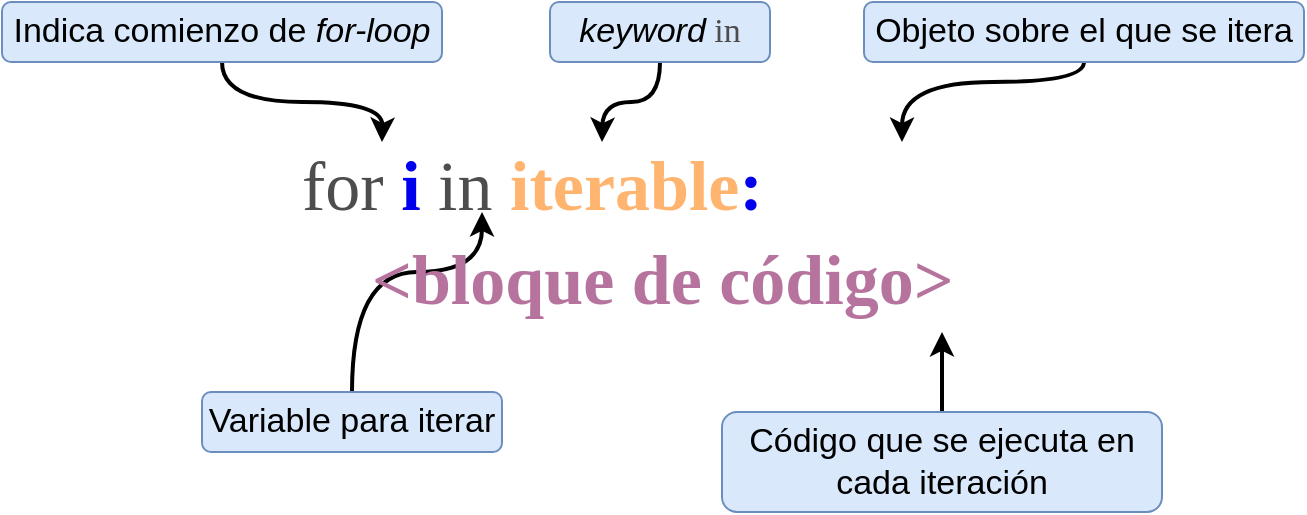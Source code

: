 <mxfile version="14.9.6" type="device"><diagram id="C5RBs43oDa-KdzZeNtuy" name="Page-1"><mxGraphModel dx="1137" dy="680" grid="1" gridSize="10" guides="1" tooltips="1" connect="1" arrows="1" fold="1" page="1" pageScale="1" pageWidth="827" pageHeight="1169" math="0" shadow="0"><root><mxCell id="WIyWlLk6GJQsqaUBKTNV-0"/><mxCell id="WIyWlLk6GJQsqaUBKTNV-1" parent="WIyWlLk6GJQsqaUBKTNV-0"/><mxCell id="_yVkSEYMo5gRJdjyurk4-16" style="edgeStyle=orthogonalEdgeStyle;rounded=0;orthogonalLoop=1;jettySize=auto;html=1;exitX=0.5;exitY=1;exitDx=0;exitDy=0;strokeWidth=2;curved=1;" edge="1" parent="WIyWlLk6GJQsqaUBKTNV-1" source="_yVkSEYMo5gRJdjyurk4-0"><mxGeometry relative="1" as="geometry"><mxPoint x="220" y="325" as="targetPoint"/></mxGeometry></mxCell><mxCell id="_yVkSEYMo5gRJdjyurk4-0" value="&lt;font style=&quot;font-size: 17px&quot;&gt;Indica comienzo de &lt;i&gt;for-loop&lt;/i&gt;&lt;/font&gt;" style="rounded=1;whiteSpace=wrap;html=1;fillColor=#dae8fc;strokeColor=#6c8ebf;" vertex="1" parent="WIyWlLk6GJQsqaUBKTNV-1"><mxGeometry x="30" y="255" width="220" height="30" as="geometry"/></mxCell><mxCell id="_yVkSEYMo5gRJdjyurk4-38" style="edgeStyle=orthogonalEdgeStyle;orthogonalLoop=1;jettySize=auto;html=1;exitX=0.5;exitY=0;exitDx=0;exitDy=0;strokeWidth=2;elbow=vertical;sketch=0;curved=1;" edge="1" parent="WIyWlLk6GJQsqaUBKTNV-1" source="_yVkSEYMo5gRJdjyurk4-2"><mxGeometry relative="1" as="geometry"><mxPoint x="270" y="360" as="targetPoint"/><Array as="points"><mxPoint x="205" y="390"/><mxPoint x="270" y="390"/></Array></mxGeometry></mxCell><mxCell id="_yVkSEYMo5gRJdjyurk4-2" value="&lt;span style=&quot;font-size: 17px&quot;&gt;Variable para iterar&lt;/span&gt;" style="rounded=1;whiteSpace=wrap;html=1;fillColor=#dae8fc;strokeColor=#6c8ebf;" vertex="1" parent="WIyWlLk6GJQsqaUBKTNV-1"><mxGeometry x="130" y="450" width="150" height="30" as="geometry"/></mxCell><mxCell id="_yVkSEYMo5gRJdjyurk4-23" style="edgeStyle=orthogonalEdgeStyle;curved=1;rounded=0;orthogonalLoop=1;jettySize=auto;html=1;strokeWidth=2;" edge="1" parent="WIyWlLk6GJQsqaUBKTNV-1" source="_yVkSEYMo5gRJdjyurk4-12"><mxGeometry relative="1" as="geometry"><mxPoint x="330" y="325" as="targetPoint"/></mxGeometry></mxCell><mxCell id="_yVkSEYMo5gRJdjyurk4-12" value="&lt;i style=&quot;font-size: 17px&quot;&gt;keyword&lt;/i&gt;&lt;span style=&quot;color: rgb(77 , 77 , 77) ; font-family: &amp;#34;cascadia code&amp;#34; ; text-align: left&quot;&gt;&lt;font style=&quot;font-size: 17px&quot;&gt;&amp;nbsp;in&lt;/font&gt;&lt;/span&gt;" style="rounded=1;whiteSpace=wrap;html=1;fillColor=#dae8fc;strokeColor=#6c8ebf;" vertex="1" parent="WIyWlLk6GJQsqaUBKTNV-1"><mxGeometry x="304" y="255" width="110" height="30" as="geometry"/></mxCell><mxCell id="_yVkSEYMo5gRJdjyurk4-35" style="edgeStyle=orthogonalEdgeStyle;curved=1;rounded=0;orthogonalLoop=1;jettySize=auto;html=1;strokeWidth=2;" edge="1" parent="WIyWlLk6GJQsqaUBKTNV-1" source="_yVkSEYMo5gRJdjyurk4-13"><mxGeometry relative="1" as="geometry"><mxPoint x="480" y="325" as="targetPoint"/><Array as="points"><mxPoint x="571" y="295"/><mxPoint x="480" y="295"/></Array></mxGeometry></mxCell><mxCell id="_yVkSEYMo5gRJdjyurk4-13" value="&lt;span style=&quot;font-size: 17px&quot;&gt;Objeto sobre el que se itera&lt;/span&gt;" style="rounded=1;whiteSpace=wrap;html=1;fillColor=#dae8fc;strokeColor=#6c8ebf;" vertex="1" parent="WIyWlLk6GJQsqaUBKTNV-1"><mxGeometry x="461" y="255" width="220" height="30" as="geometry"/></mxCell><mxCell id="_yVkSEYMo5gRJdjyurk4-33" style="edgeStyle=orthogonalEdgeStyle;curved=1;rounded=0;orthogonalLoop=1;jettySize=auto;html=1;strokeWidth=2;" edge="1" parent="WIyWlLk6GJQsqaUBKTNV-1" source="_yVkSEYMo5gRJdjyurk4-14"><mxGeometry relative="1" as="geometry"><mxPoint x="500" y="420" as="targetPoint"/></mxGeometry></mxCell><mxCell id="_yVkSEYMo5gRJdjyurk4-14" value="&lt;span style=&quot;font-size: 17px&quot;&gt;Código que se ejecuta en cada iteración&lt;/span&gt;" style="rounded=1;whiteSpace=wrap;html=1;fillColor=#dae8fc;strokeColor=#6c8ebf;" vertex="1" parent="WIyWlLk6GJQsqaUBKTNV-1"><mxGeometry x="390" y="460" width="220" height="50" as="geometry"/></mxCell><mxCell id="_yVkSEYMo5gRJdjyurk4-36" value="&lt;font style=&quot;font-size: 35px&quot;&gt;&lt;span style=&quot;color: rgb(77 , 77 , 77) ; font-family: &amp;#34;cascadia code&amp;#34; ; font-style: normal ; font-weight: 400 ; letter-spacing: normal ; text-align: left ; text-indent: 0px ; text-transform: none ; word-spacing: 0px ; display: inline ; float: none&quot;&gt;for&amp;nbsp;&lt;b style=&quot;color: rgb(255 , 181 , 112)&quot;&gt;&lt;font color=&quot;#0000ee&quot; style=&quot;font-size: 35px&quot;&gt;i&amp;nbsp;&lt;/font&gt;&lt;/b&gt;in &lt;/span&gt;&lt;span style=&quot;font-family: &amp;#34;cascadia code&amp;#34; ; font-style: normal ; letter-spacing: normal ; text-align: left ; text-indent: 0px ; text-transform: none ; word-spacing: 0px ; display: inline ; float: none&quot;&gt;&lt;b&gt;iterable&lt;/b&gt;&lt;/span&gt;&lt;span style=&quot;font-family: &amp;#34;cascadia code&amp;#34; ; font-style: normal ; letter-spacing: normal ; text-align: left ; text-indent: 0px ; text-transform: none ; word-spacing: 0px ; display: inline ; float: none&quot;&gt;&lt;b&gt;&lt;font color=&quot;#0000ee&quot; style=&quot;font-size: 35px&quot;&gt;:&lt;/font&gt;&lt;/b&gt;&lt;/span&gt;&lt;br style=&quot;color: rgb(77 , 77 , 77) ; font-family: &amp;#34;cascadia code&amp;#34; ; font-style: normal ; font-weight: 400 ; letter-spacing: normal ; text-align: left ; text-indent: 0px ; text-transform: none ; word-spacing: 0px&quot;&gt;&lt;span style=&quot;font-family: &amp;#34;cascadia code&amp;#34; ; font-style: normal ; letter-spacing: normal ; text-align: left ; text-indent: 0px ; text-transform: none ; word-spacing: 0px ; display: inline ; float: none&quot;&gt;&lt;font color=&quot;#4d4d4d&quot;&gt;&amp;nbsp; &amp;nbsp;&amp;nbsp;&lt;/font&gt;&lt;font color=&quot;#b5739d&quot;&gt;&lt;b&gt;&amp;lt;bloque de código&amp;gt;&lt;/b&gt;&lt;/font&gt;&lt;/span&gt;&lt;font color=&quot;#b5739d&quot; style=&quot;font-family: &amp;#34;cascadia code&amp;#34; ; font-style: normal ; font-weight: 400 ; letter-spacing: normal ; text-align: left ; text-indent: 0px ; text-transform: none ; word-spacing: 0px ; background-color: rgb(248 , 249 , 250) ; font-size: 40px&quot;&gt;&lt;b&gt;&lt;br&gt;&lt;/b&gt;&lt;/font&gt;&lt;/font&gt;" style="text;whiteSpace=wrap;html=1;fontSize=35;fontFamily=Cascadia Code;fontColor=#FFB570;" vertex="1" parent="WIyWlLk6GJQsqaUBKTNV-1"><mxGeometry x="178" y="320" width="471" height="110" as="geometry"/></mxCell></root></mxGraphModel></diagram></mxfile>